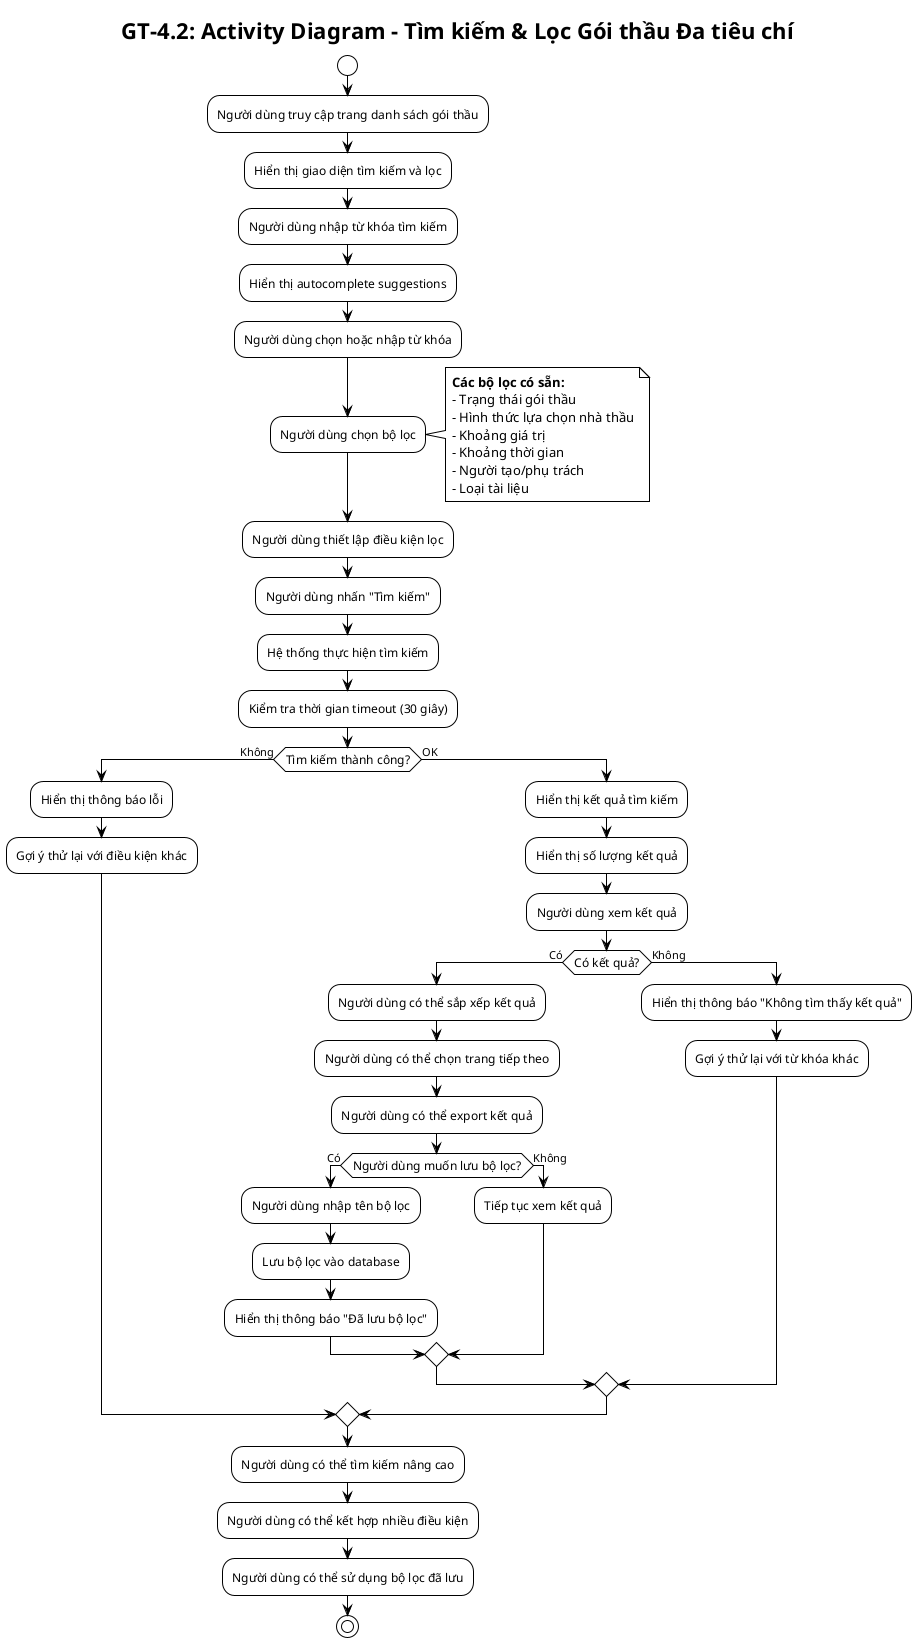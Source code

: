 @startuml GT-4.2 Activity Diagram
!theme plain
skinparam activityFontSize 12

title GT-4.2: Activity Diagram - Tìm kiếm & Lọc Gói thầu Đa tiêu chí

start

:Người dùng truy cập trang danh sách gói thầu;

:Hiển thị giao diện tìm kiếm và lọc;

:Người dùng nhập từ khóa tìm kiếm;

:Hiển thị autocomplete suggestions;

:Người dùng chọn hoặc nhập từ khóa;

:Người dùng chọn bộ lọc;

note right
**Các bộ lọc có sẵn:**
- Trạng thái gói thầu
- Hình thức lựa chọn nhà thầu
- Khoảng giá trị
- Khoảng thời gian
- Người tạo/phụ trách
- Loại tài liệu
end note

:Người dùng thiết lập điều kiện lọc;

:Người dùng nhấn "Tìm kiếm";

:Hệ thống thực hiện tìm kiếm;

:Kiểm tra thời gian timeout (30 giây);

if (Tìm kiếm thành công?) then (Không)
    :Hiển thị thông báo lỗi;
    :Gợi ý thử lại với điều kiện khác;
else (OK)
    :Hiển thị kết quả tìm kiếm;
    :Hiển thị số lượng kết quả;
    
    :Người dùng xem kết quả;
    
    if (Có kết quả?) then (Có)
        :Người dùng có thể sắp xếp kết quả;
        :Người dùng có thể chọn trang tiếp theo;
        :Người dùng có thể export kết quả;
        
        if (Người dùng muốn lưu bộ lọc?) then (Có)
            :Người dùng nhập tên bộ lọc;
            :Lưu bộ lọc vào database;
            :Hiển thị thông báo "Đã lưu bộ lọc";
        else (Không)
            :Tiếp tục xem kết quả;
        endif
    else (Không)
        :Hiển thị thông báo "Không tìm thấy kết quả";
        :Gợi ý thử lại với từ khóa khác;
    endif
endif

:Người dùng có thể tìm kiếm nâng cao;

:Người dùng có thể kết hợp nhiều điều kiện;

:Người dùng có thể sử dụng bộ lọc đã lưu;

stop

@enduml
